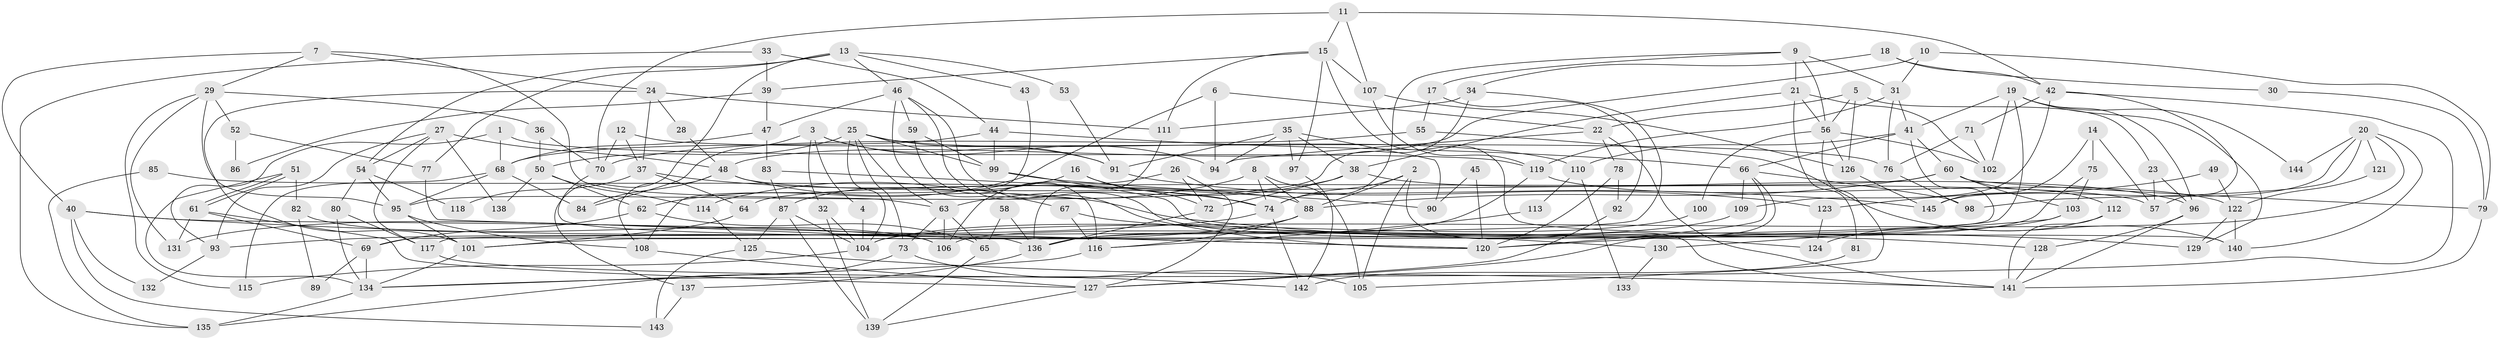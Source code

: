 // coarse degree distribution, {4: 0.1782178217821782, 5: 0.22772277227722773, 6: 0.10891089108910891, 3: 0.2376237623762376, 2: 0.1485148514851485, 9: 0.039603960396039604, 7: 0.0297029702970297, 13: 0.009900990099009901, 10: 0.009900990099009901, 19: 0.009900990099009901}
// Generated by graph-tools (version 1.1) at 2025/52/03/04/25 21:52:05]
// undirected, 145 vertices, 290 edges
graph export_dot {
graph [start="1"]
  node [color=gray90,style=filled];
  1;
  2;
  3;
  4;
  5;
  6;
  7;
  8;
  9;
  10;
  11;
  12;
  13;
  14;
  15;
  16;
  17;
  18;
  19;
  20;
  21;
  22;
  23;
  24;
  25;
  26;
  27;
  28;
  29;
  30;
  31;
  32;
  33;
  34;
  35;
  36;
  37;
  38;
  39;
  40;
  41;
  42;
  43;
  44;
  45;
  46;
  47;
  48;
  49;
  50;
  51;
  52;
  53;
  54;
  55;
  56;
  57;
  58;
  59;
  60;
  61;
  62;
  63;
  64;
  65;
  66;
  67;
  68;
  69;
  70;
  71;
  72;
  73;
  74;
  75;
  76;
  77;
  78;
  79;
  80;
  81;
  82;
  83;
  84;
  85;
  86;
  87;
  88;
  89;
  90;
  91;
  92;
  93;
  94;
  95;
  96;
  97;
  98;
  99;
  100;
  101;
  102;
  103;
  104;
  105;
  106;
  107;
  108;
  109;
  110;
  111;
  112;
  113;
  114;
  115;
  116;
  117;
  118;
  119;
  120;
  121;
  122;
  123;
  124;
  125;
  126;
  127;
  128;
  129;
  130;
  131;
  132;
  133;
  134;
  135;
  136;
  137;
  138;
  139;
  140;
  141;
  142;
  143;
  144;
  145;
  1 -- 119;
  1 -- 68;
  1 -- 93;
  2 -- 105;
  2 -- 74;
  2 -- 88;
  2 -- 141;
  3 -- 84;
  3 -- 32;
  3 -- 4;
  3 -- 91;
  3 -- 94;
  4 -- 104;
  5 -- 56;
  5 -- 23;
  5 -- 22;
  5 -- 126;
  6 -- 94;
  6 -- 62;
  6 -- 22;
  7 -- 63;
  7 -- 24;
  7 -- 29;
  7 -- 40;
  8 -- 74;
  8 -- 105;
  8 -- 88;
  8 -- 114;
  9 -- 31;
  9 -- 74;
  9 -- 17;
  9 -- 21;
  9 -- 56;
  10 -- 79;
  10 -- 31;
  10 -- 48;
  11 -- 70;
  11 -- 107;
  11 -- 15;
  11 -- 42;
  12 -- 37;
  12 -- 76;
  12 -- 70;
  13 -- 137;
  13 -- 46;
  13 -- 43;
  13 -- 53;
  13 -- 54;
  13 -- 77;
  14 -- 145;
  14 -- 57;
  14 -- 75;
  15 -- 111;
  15 -- 39;
  15 -- 97;
  15 -- 107;
  15 -- 140;
  16 -- 72;
  16 -- 87;
  16 -- 74;
  17 -- 92;
  17 -- 55;
  18 -- 34;
  18 -- 42;
  18 -- 30;
  19 -- 41;
  19 -- 96;
  19 -- 101;
  19 -- 102;
  19 -- 129;
  19 -- 144;
  20 -- 140;
  20 -- 104;
  20 -- 98;
  20 -- 121;
  20 -- 144;
  20 -- 145;
  21 -- 102;
  21 -- 38;
  21 -- 56;
  21 -- 81;
  22 -- 78;
  22 -- 94;
  22 -- 141;
  23 -- 57;
  23 -- 96;
  24 -- 101;
  24 -- 37;
  24 -- 28;
  24 -- 111;
  25 -- 99;
  25 -- 50;
  25 -- 63;
  25 -- 73;
  25 -- 91;
  25 -- 104;
  25 -- 110;
  26 -- 72;
  26 -- 106;
  26 -- 127;
  27 -- 117;
  27 -- 54;
  27 -- 48;
  27 -- 93;
  27 -- 138;
  28 -- 48;
  29 -- 95;
  29 -- 36;
  29 -- 52;
  29 -- 115;
  29 -- 131;
  30 -- 79;
  31 -- 41;
  31 -- 76;
  31 -- 119;
  32 -- 104;
  32 -- 139;
  33 -- 44;
  33 -- 135;
  33 -- 39;
  34 -- 111;
  34 -- 95;
  34 -- 117;
  35 -- 94;
  35 -- 91;
  35 -- 38;
  35 -- 90;
  35 -- 97;
  36 -- 70;
  36 -- 50;
  37 -- 64;
  37 -- 74;
  37 -- 118;
  38 -- 63;
  38 -- 72;
  38 -- 96;
  39 -- 47;
  39 -- 86;
  40 -- 106;
  40 -- 120;
  40 -- 132;
  40 -- 143;
  41 -- 66;
  41 -- 69;
  41 -- 60;
  41 -- 110;
  42 -- 109;
  42 -- 57;
  42 -- 71;
  42 -- 134;
  43 -- 108;
  44 -- 99;
  44 -- 66;
  44 -- 68;
  45 -- 90;
  45 -- 120;
  46 -- 47;
  46 -- 67;
  46 -- 59;
  46 -- 120;
  46 -- 130;
  47 -- 68;
  47 -- 83;
  48 -- 57;
  48 -- 84;
  48 -- 108;
  48 -- 129;
  49 -- 123;
  49 -- 122;
  50 -- 114;
  50 -- 62;
  50 -- 138;
  51 -- 134;
  51 -- 61;
  51 -- 61;
  51 -- 82;
  52 -- 77;
  52 -- 86;
  53 -- 91;
  54 -- 95;
  54 -- 80;
  54 -- 118;
  55 -- 140;
  55 -- 70;
  56 -- 100;
  56 -- 102;
  56 -- 105;
  56 -- 126;
  58 -- 136;
  58 -- 65;
  59 -- 116;
  59 -- 99;
  60 -- 88;
  60 -- 64;
  60 -- 79;
  60 -- 103;
  60 -- 112;
  61 -- 131;
  61 -- 69;
  61 -- 127;
  62 -- 69;
  62 -- 65;
  63 -- 65;
  63 -- 73;
  63 -- 106;
  64 -- 101;
  65 -- 139;
  66 -- 127;
  66 -- 120;
  66 -- 98;
  66 -- 109;
  67 -- 116;
  67 -- 128;
  68 -- 95;
  68 -- 84;
  68 -- 115;
  69 -- 134;
  69 -- 89;
  70 -- 136;
  71 -- 102;
  71 -- 76;
  72 -- 136;
  73 -- 105;
  73 -- 135;
  74 -- 93;
  74 -- 142;
  75 -- 103;
  75 -- 106;
  76 -- 98;
  77 -- 120;
  78 -- 120;
  78 -- 92;
  79 -- 141;
  80 -- 117;
  80 -- 134;
  81 -- 142;
  82 -- 106;
  82 -- 89;
  83 -- 87;
  83 -- 90;
  85 -- 135;
  85 -- 88;
  87 -- 104;
  87 -- 139;
  87 -- 125;
  88 -- 116;
  88 -- 131;
  91 -- 123;
  92 -- 127;
  93 -- 132;
  95 -- 101;
  95 -- 108;
  96 -- 141;
  96 -- 128;
  97 -- 142;
  99 -- 145;
  99 -- 124;
  100 -- 104;
  101 -- 134;
  103 -- 120;
  103 -- 130;
  104 -- 115;
  107 -- 126;
  107 -- 119;
  108 -- 127;
  109 -- 136;
  110 -- 113;
  110 -- 133;
  111 -- 136;
  112 -- 141;
  112 -- 124;
  113 -- 116;
  114 -- 125;
  116 -- 134;
  117 -- 142;
  119 -- 122;
  119 -- 136;
  121 -- 122;
  122 -- 129;
  122 -- 140;
  123 -- 124;
  125 -- 141;
  125 -- 143;
  126 -- 145;
  127 -- 139;
  128 -- 141;
  130 -- 133;
  134 -- 135;
  136 -- 137;
  137 -- 143;
}
